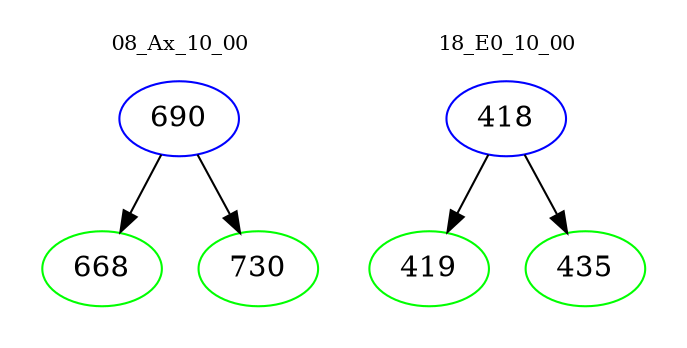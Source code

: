digraph{
subgraph cluster_0 {
color = white
label = "08_Ax_10_00";
fontsize=10;
T0_690 [label="690", color="blue"]
T0_690 -> T0_668 [color="black"]
T0_668 [label="668", color="green"]
T0_690 -> T0_730 [color="black"]
T0_730 [label="730", color="green"]
}
subgraph cluster_1 {
color = white
label = "18_E0_10_00";
fontsize=10;
T1_418 [label="418", color="blue"]
T1_418 -> T1_419 [color="black"]
T1_419 [label="419", color="green"]
T1_418 -> T1_435 [color="black"]
T1_435 [label="435", color="green"]
}
}
